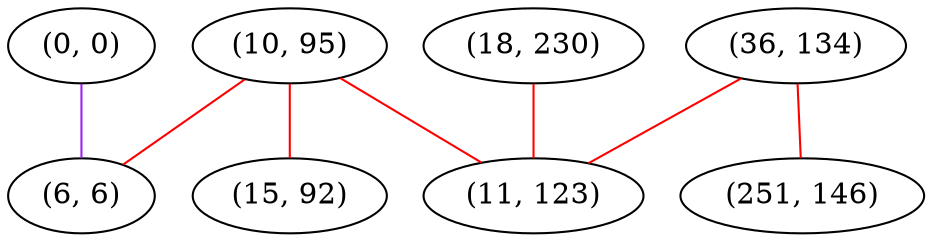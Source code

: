 graph "" {
"(10, 95)";
"(0, 0)";
"(36, 134)";
"(6, 6)";
"(251, 146)";
"(15, 92)";
"(18, 230)";
"(11, 123)";
"(10, 95)" -- "(15, 92)"  [color=red, key=0, weight=1];
"(10, 95)" -- "(11, 123)"  [color=red, key=0, weight=1];
"(10, 95)" -- "(6, 6)"  [color=red, key=0, weight=1];
"(0, 0)" -- "(6, 6)"  [color=purple, key=0, weight=4];
"(36, 134)" -- "(251, 146)"  [color=red, key=0, weight=1];
"(36, 134)" -- "(11, 123)"  [color=red, key=0, weight=1];
"(18, 230)" -- "(11, 123)"  [color=red, key=0, weight=1];
}
